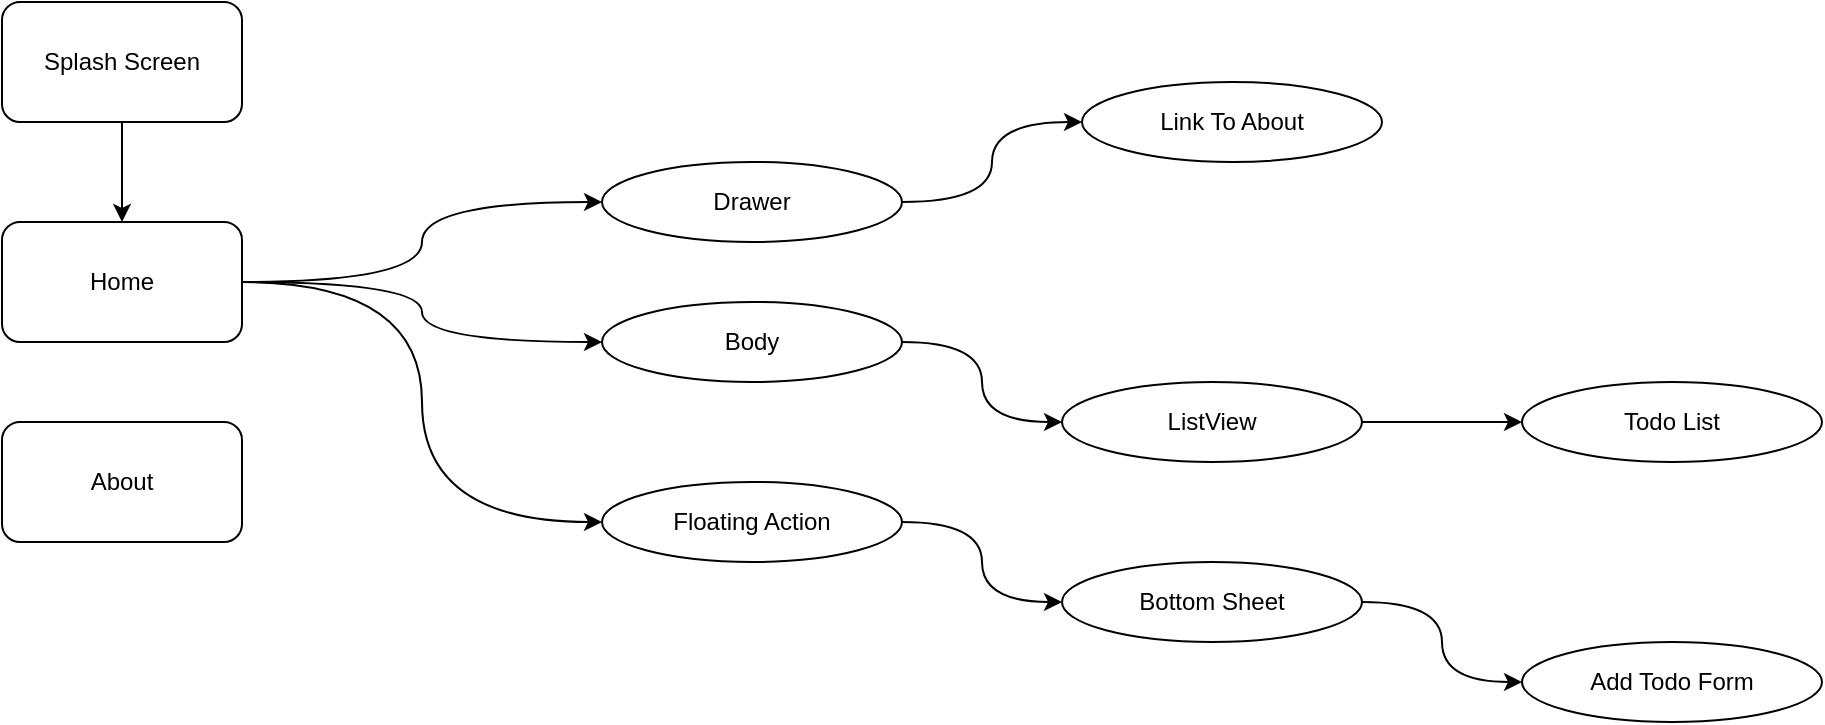 <mxfile>
    <diagram id="p7nb4jENdfBvBF03fMYP" name="Page-1">
        <mxGraphModel dx="907" dy="477" grid="1" gridSize="10" guides="1" tooltips="1" connect="1" arrows="1" fold="1" page="1" pageScale="1" pageWidth="850" pageHeight="1100" math="0" shadow="0">
            <root>
                <mxCell id="0"/>
                <mxCell id="1" parent="0"/>
                <mxCell id="26" style="edgeStyle=orthogonalEdgeStyle;curved=1;html=1;" edge="1" parent="1" source="2" target="3">
                    <mxGeometry relative="1" as="geometry"/>
                </mxCell>
                <mxCell id="2" value="Splash Screen" style="rounded=1;whiteSpace=wrap;html=1;" vertex="1" parent="1">
                    <mxGeometry x="250" y="140" width="120" height="60" as="geometry"/>
                </mxCell>
                <mxCell id="7" style="edgeStyle=orthogonalEdgeStyle;curved=1;html=1;" edge="1" parent="1" source="3" target="5">
                    <mxGeometry relative="1" as="geometry"/>
                </mxCell>
                <mxCell id="10" style="edgeStyle=orthogonalEdgeStyle;curved=1;html=1;" edge="1" parent="1" source="3" target="8">
                    <mxGeometry relative="1" as="geometry"/>
                </mxCell>
                <mxCell id="17" style="edgeStyle=orthogonalEdgeStyle;curved=1;html=1;entryX=0;entryY=0.5;entryDx=0;entryDy=0;" edge="1" parent="1" source="3" target="16">
                    <mxGeometry relative="1" as="geometry"/>
                </mxCell>
                <mxCell id="3" value="Home" style="rounded=1;whiteSpace=wrap;html=1;" vertex="1" parent="1">
                    <mxGeometry x="250" y="250" width="120" height="60" as="geometry"/>
                </mxCell>
                <mxCell id="4" value="About" style="rounded=1;whiteSpace=wrap;html=1;" vertex="1" parent="1">
                    <mxGeometry x="250" y="350" width="120" height="60" as="geometry"/>
                </mxCell>
                <mxCell id="25" value="" style="edgeStyle=orthogonalEdgeStyle;curved=1;html=1;" edge="1" parent="1" source="5" target="24">
                    <mxGeometry relative="1" as="geometry"/>
                </mxCell>
                <mxCell id="5" value="Drawer" style="ellipse;whiteSpace=wrap;html=1;" vertex="1" parent="1">
                    <mxGeometry x="550" y="220" width="150" height="40" as="geometry"/>
                </mxCell>
                <mxCell id="11" style="edgeStyle=orthogonalEdgeStyle;curved=1;html=1;" edge="1" parent="1" source="8" target="9">
                    <mxGeometry relative="1" as="geometry"/>
                </mxCell>
                <mxCell id="8" value="Body" style="ellipse;whiteSpace=wrap;html=1;" vertex="1" parent="1">
                    <mxGeometry x="550" y="290" width="150" height="40" as="geometry"/>
                </mxCell>
                <mxCell id="15" value="" style="edgeStyle=orthogonalEdgeStyle;curved=1;html=1;" edge="1" parent="1" source="9" target="14">
                    <mxGeometry relative="1" as="geometry"/>
                </mxCell>
                <mxCell id="9" value="ListView" style="ellipse;whiteSpace=wrap;html=1;" vertex="1" parent="1">
                    <mxGeometry x="780" y="330" width="150" height="40" as="geometry"/>
                </mxCell>
                <mxCell id="14" value="Todo List" style="ellipse;whiteSpace=wrap;html=1;" vertex="1" parent="1">
                    <mxGeometry x="1010" y="330" width="150" height="40" as="geometry"/>
                </mxCell>
                <mxCell id="20" style="edgeStyle=orthogonalEdgeStyle;curved=1;html=1;" edge="1" parent="1" source="16" target="19">
                    <mxGeometry relative="1" as="geometry"/>
                </mxCell>
                <mxCell id="16" value="Floating Action" style="ellipse;whiteSpace=wrap;html=1;" vertex="1" parent="1">
                    <mxGeometry x="550" y="380" width="150" height="40" as="geometry"/>
                </mxCell>
                <mxCell id="23" style="edgeStyle=orthogonalEdgeStyle;curved=1;html=1;" edge="1" parent="1" source="19" target="22">
                    <mxGeometry relative="1" as="geometry"/>
                </mxCell>
                <mxCell id="19" value="Bottom Sheet" style="ellipse;whiteSpace=wrap;html=1;" vertex="1" parent="1">
                    <mxGeometry x="780" y="420" width="150" height="40" as="geometry"/>
                </mxCell>
                <mxCell id="22" value="Add Todo Form" style="ellipse;whiteSpace=wrap;html=1;" vertex="1" parent="1">
                    <mxGeometry x="1010" y="460" width="150" height="40" as="geometry"/>
                </mxCell>
                <mxCell id="24" value="Link To About" style="ellipse;whiteSpace=wrap;html=1;" vertex="1" parent="1">
                    <mxGeometry x="790" y="180" width="150" height="40" as="geometry"/>
                </mxCell>
            </root>
        </mxGraphModel>
    </diagram>
</mxfile>